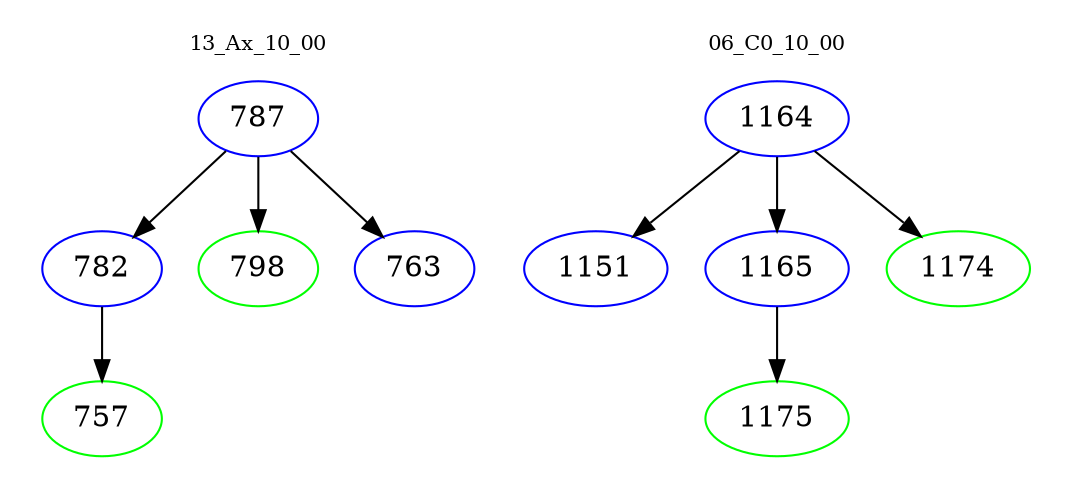digraph{
subgraph cluster_0 {
color = white
label = "13_Ax_10_00";
fontsize=10;
T0_787 [label="787", color="blue"]
T0_787 -> T0_782 [color="black"]
T0_782 [label="782", color="blue"]
T0_782 -> T0_757 [color="black"]
T0_757 [label="757", color="green"]
T0_787 -> T0_798 [color="black"]
T0_798 [label="798", color="green"]
T0_787 -> T0_763 [color="black"]
T0_763 [label="763", color="blue"]
}
subgraph cluster_1 {
color = white
label = "06_C0_10_00";
fontsize=10;
T1_1164 [label="1164", color="blue"]
T1_1164 -> T1_1151 [color="black"]
T1_1151 [label="1151", color="blue"]
T1_1164 -> T1_1165 [color="black"]
T1_1165 [label="1165", color="blue"]
T1_1165 -> T1_1175 [color="black"]
T1_1175 [label="1175", color="green"]
T1_1164 -> T1_1174 [color="black"]
T1_1174 [label="1174", color="green"]
}
}
